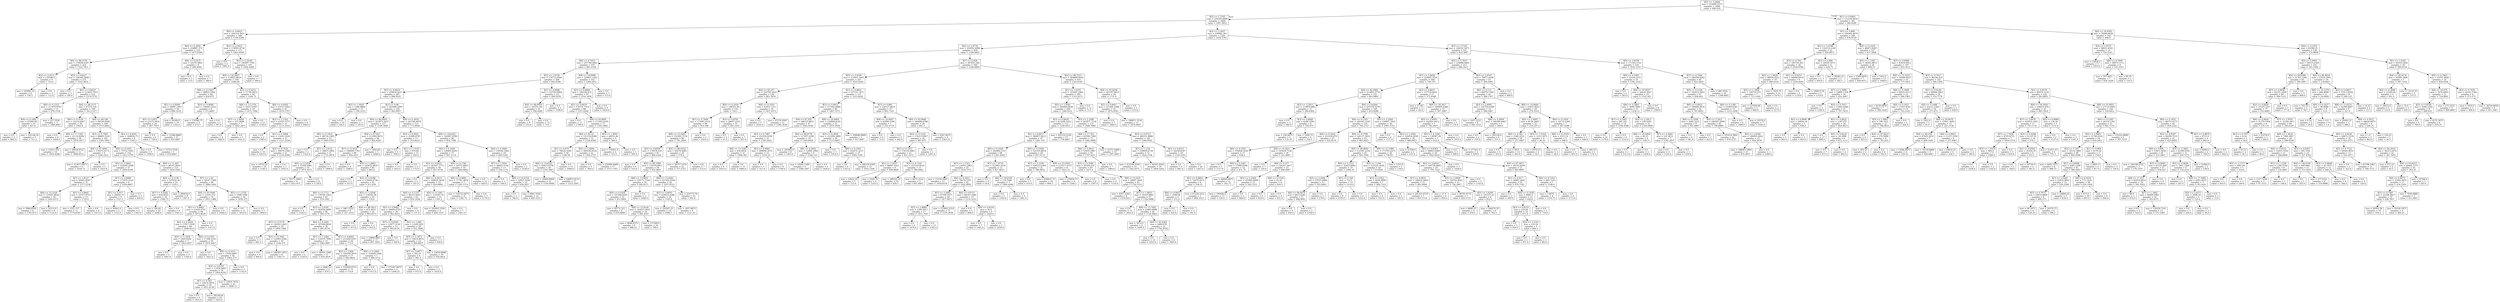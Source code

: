 digraph Tree {
node [shape=box] ;
0 [label="X[2] <= 3.4406\nmse = 332809.5573\nsamples = 2000\nvalue = 996.418"] ;
1 [label="X[5] <= 1.3705\nmse = 334265.6999\nsamples = 1609\nvalue = 1097.3853"] ;
0 -> 1 [labeldistance=2.5, labelangle=45, headlabel="True"] ;
2 [label="X[6] <= 0.8023\nmse = 244214.3921\nsamples = 348\nvalue = 1339.4598"] ;
1 -> 2 ;
3 [label="X[0] <= 0.1695\nmse = 220887.372\nsamples = 233\nvalue = 1475.4506"] ;
2 -> 3 ;
4 [label="X[4] <= 80.5579\nmse = 170929.4597\nsamples = 224\nvalue = 1522.7411"] ;
3 -> 4 ;
5 [label="X[2] <= 2.0511\nmse = 129188.0\nsamples = 9\nvalue = 743.0"] ;
4 -> 5 ;
6 [label="mse = 193061.25\nsamples = 6\nvalue = 758.5"] ;
5 -> 6 ;
7 [label="mse = 0.0\nsamples = 3\nvalue = 712.0"] ;
5 -> 7 ;
8 [label="X[3] <= 0.6227\nmse = 146160.3848\nsamples = 215\nvalue = 1555.3814"] ;
4 -> 8 ;
9 [label="mse = 0.0\nsamples = 3\nvalue = 199.0"] ;
8 -> 9 ;
10 [label="X[1] <= 0.8419\nmse = 121825.7915\nsamples = 212\nvalue = 1574.5755"] ;
8 -> 10 ;
11 [label="X[0] <= 0.1223\nmse = 117479.9763\nsamples = 13\nvalue = 978.1538"] ;
10 -> 11 ;
12 [label="X[0] <= 0.1002\nmse = 67049.04\nsamples = 10\nvalue = 837.6"] ;
11 -> 12 ;
13 [label="mse = 0.0\nsamples = 5\nvalue = 964.0"] ;
12 -> 13 ;
14 [label="mse = 102144.16\nsamples = 5\nvalue = 711.2"] ;
12 -> 14 ;
15 [label="mse = 227.5556\nsamples = 3\nvalue = 1446.6667"] ;
11 -> 15 ;
16 [label="X[4] <= 84.2175\nmse = 97353.726\nsamples = 199\nvalue = 1613.5377"] ;
10 -> 16 ;
17 [label="X[6] <= 0.3136\nmse = 23219.6267\nsamples = 30\nvalue = 1842.8"] ;
16 -> 17 ;
18 [label="mse = 0.0\nsamples = 4\nvalue = 1664.0"] ;
17 -> 18 ;
19 [label="X[8] <= 17.1185\nmse = 21116.8284\nsamples = 26\nvalue = 1870.3077"] ;
17 -> 19 ;
20 [label="mse = 13012.102\nsamples = 14\nvalue = 1854.4286"] ;
19 -> 20 ;
21 [label="mse = 29934.9722\nsamples = 12\nvalue = 1888.8333"] ;
19 -> 21 ;
22 [label="X[4] <= 99.106\nmse = 99526.9508\nsamples = 169\nvalue = 1572.8402"] ;
16 -> 22 ;
23 [label="X[3] <= 0.7847\nmse = 88665.3102\nsamples = 161\nvalue = 1591.5901"] ;
22 -> 23 ;
24 [label="X[4] <= 87.4945\nmse = 179272.6173\nsamples = 9\nvalue = 1244.2222"] ;
23 -> 24 ;
25 [label="mse = 313471.6875\nsamples = 4\nvalue = 1020.75"] ;
24 -> 25 ;
26 [label="mse = 0.0\nsamples = 5\nvalue = 1423.0"] ;
24 -> 26 ;
27 [label="X[0] <= 0.1025\nmse = 75732.7645\nsamples = 152\nvalue = 1612.1579"] ;
23 -> 27 ;
28 [label="X[2] <= 2.0641\nmse = 142645.5588\nsamples = 37\nvalue = 1492.8108"] ;
27 -> 28 ;
29 [label="X[7] <= 1.8127\nmse = 93091.6587\nsamples = 31\nvalue = 1577.2258"] ;
28 -> 29 ;
30 [label="X[8] <= 15.2229\nmse = 133591.6836\nsamples = 16\nvalue = 1443.9375"] ;
29 -> 30 ;
31 [label="mse = 7680.8594\nsamples = 8\nvalue = 1765.875"] ;
30 -> 31 ;
32 [label="mse = 52215.0\nsamples = 8\nvalue = 1122.0"] ;
30 -> 32 ;
33 [label="X[1] <= 0.8641\nmse = 10727.9733\nsamples = 15\nvalue = 1719.4"] ;
29 -> 33 ;
34 [label="mse = 1551.157\nsamples = 11\nvalue = 1778.4545"] ;
33 -> 34 ;
35 [label="mse = 0.0\nsamples = 4\nvalue = 1557.0"] ;
33 -> 35 ;
36 [label="X[7] <= 2.9989\nmse = 171635.2222\nsamples = 6\nvalue = 1056.6667"] ;
28 -> 36 ;
37 [label="X[1] <= 0.917\nmse = 20850.75\nsamples = 4\nvalue = 1337.5"] ;
36 -> 37 ;
38 [label="mse = 40401.0\nsamples = 2\nvalue = 1312.0"] ;
37 -> 38 ;
39 [label="mse = 0.0\nsamples = 2\nvalue = 1363.0"] ;
37 -> 39 ;
40 [label="mse = 0.0\nsamples = 2\nvalue = 495.0"] ;
36 -> 40 ;
41 [label="X[8] <= 11.447\nmse = 48147.0816\nsamples = 115\nvalue = 1650.5565"] ;
27 -> 41 ;
42 [label="X[0] <= 0.1136\nmse = 107932.56\nsamples = 25\nvalue = 1510.2"] ;
41 -> 42 ;
43 [label="X[7] <= 0.9342\nmse = 650.0625\nsamples = 16\nvalue = 1590.75"] ;
42 -> 43 ;
44 [label="mse = 190.44\nsamples = 10\nvalue = 1608.6"] ;
43 -> 44 ;
45 [label="mse = 0.0\nsamples = 6\nvalue = 1561.0"] ;
43 -> 45 ;
46 [label="mse = 266616.0\nsamples = 9\nvalue = 1367.0"] ;
42 -> 46 ;
47 [label="X[7] <= 1.45\nmse = 24547.7369\nsamples = 90\nvalue = 1689.5444"] ;
41 -> 47 ;
48 [label="X[4] <= 93.5048\nmse = 23541.532\nsamples = 74\nvalue = 1657.1486"] ;
47 -> 48 ;
49 [label="X[1] <= 0.9062\nmse = 21418.4747\nsamples = 68\nvalue = 1675.6029"] ;
48 -> 49 ;
50 [label="X[2] <= 2.0424\nmse = 17917.1058\nsamples = 66\nvalue = 1686.6515"] ;
49 -> 50 ;
51 [label="X[5] <= 1.1424\nmse = 1405.9184\nsamples = 7\nvalue = 1823.2857"] ;
50 -> 51 ;
52 [label="mse = 0.0\nsamples = 5\nvalue = 1847.0"] ;
51 -> 52 ;
53 [label="mse = 0.0\nsamples = 2\nvalue = 1764.0"] ;
51 -> 53 ;
54 [label="X[6] <= 0.2365\nmse = 17398.3143\nsamples = 59\nvalue = 1670.4407"] ;
50 -> 54 ;
55 [label="mse = 0.0\nsamples = 3\nvalue = 1821.0"] ;
54 -> 55 ;
56 [label="X[6] <= 0.5231\nmse = 17050.9487\nsamples = 56\nvalue = 1662.375"] ;
54 -> 56 ;
57 [label="X[3] <= 0.8791\nmse = 17438.9482\nsamples = 54\nvalue = 1659.4259"] ;
56 -> 57 ;
58 [label="X[7] <= 0.503\nmse = 19474.5874\nsamples = 29\nvalue = 1651.4138"] ;
57 -> 58 ;
59 [label="mse = 0.0\nsamples = 9\nvalue = 1651.0"] ;
58 -> 59 ;
60 [label="mse = 28238.04\nsamples = 20\nvalue = 1651.6"] ;
58 -> 60 ;
61 [label="mse = 14916.7616\nsamples = 25\nvalue = 1668.72"] ;
57 -> 61 ;
62 [label="mse = 0.0\nsamples = 2\nvalue = 1742.0"] ;
56 -> 62 ;
63 [label="mse = 0.0\nsamples = 2\nvalue = 1311.0"] ;
49 -> 63 ;
64 [label="mse = 0.0\nsamples = 6\nvalue = 1448.0"] ;
48 -> 64 ;
65 [label="X[5] <= 1.2736\nmse = 1898.3594\nsamples = 16\nvalue = 1839.375"] ;
47 -> 65 ;
66 [label="mse = 0.0\nsamples = 11\nvalue = 1810.0"] ;
65 -> 66 ;
67 [label="mse = 0.0\nsamples = 5\nvalue = 1904.0"] ;
65 -> 67 ;
68 [label="X[3] <= 0.8181\nmse = 168656.75\nsamples = 8\nvalue = 1195.5"] ;
22 -> 68 ;
69 [label="mse = 0.0\nsamples = 5\nvalue = 1508.0"] ;
68 -> 69 ;
70 [label="mse = 15723.5556\nsamples = 3\nvalue = 674.6667"] ;
68 -> 70 ;
71 [label="X[6] <= 0.2572\nmse = 23279.5802\nsamples = 9\nvalue = 298.4444"] ;
3 -> 71 ;
72 [label="mse = 0.0\nsamples = 2\nvalue = 13.0"] ;
71 -> 72 ;
73 [label="mse = 0.0\nsamples = 7\nvalue = 380.0"] ;
71 -> 73 ;
74 [label="X[2] <= 2.0433\nmse = 178091.0734\nsamples = 115\nvalue = 1063.9304"] ;
2 -> 74 ;
75 [label="mse = 0.0\nsamples = 8\nvalue = 1863.0"] ;
74 -> 75 ;
76 [label="X[3] <= 0.8192\nmse = 140097.7781\nsamples = 107\nvalue = 1004.1869"] ;
74 -> 76 ;
77 [label="X[4] <= 82.8627\nmse = 118822.8616\nsamples = 100\nvalue = 1049.28"] ;
76 -> 77 ;
78 [label="X[8] <= 13.5857\nmse = 98805.1694\nsamples = 40\nvalue = 816.075"] ;
77 -> 78 ;
79 [label="X[1] <= 0.9269\nmse = 50991.3365\nsamples = 34\nvalue = 894.3235"] ;
78 -> 79 ;
80 [label="X[1] <= 0.851\nmse = 23375.5816\nsamples = 24\nvalue = 807.7917"] ;
79 -> 80 ;
81 [label="mse = 0.0\nsamples = 9\nvalue = 728.0"] ;
80 -> 81 ;
82 [label="mse = 31288.8889\nsamples = 15\nvalue = 855.6667"] ;
80 -> 82 ;
83 [label="mse = 56169.0\nsamples = 10\nvalue = 1102.0"] ;
79 -> 83 ;
84 [label="X[3] <= 0.8096\nmse = 138443.2222\nsamples = 6\nvalue = 372.6667"] ;
78 -> 84 ;
85 [label="mse = 179340.75\nsamples = 4\nvalue = 275.5"] ;
84 -> 85 ;
86 [label="mse = 0.0\nsamples = 2\nvalue = 567.0"] ;
84 -> 86 ;
87 [label="X[1] <= 0.9233\nmse = 71740.6875\nsamples = 60\nvalue = 1204.75"] ;
77 -> 87 ;
88 [label="X[8] <= 13.2776\nmse = 16512.9307\nsamples = 19\nvalue = 1475.7368"] ;
87 -> 88 ;
89 [label="X[7] <= 2.0059\nmse = 372.4898\nsamples = 7\nvalue = 1643.2857"] ;
88 -> 89 ;
90 [label="mse = 0.0\nsamples = 4\nvalue = 1660.0"] ;
89 -> 90 ;
91 [label="mse = 0.0\nsamples = 3\nvalue = 1621.0"] ;
89 -> 91 ;
92 [label="mse = 0.0\nsamples = 12\nvalue = 1378.0"] ;
88 -> 92 ;
93 [label="X[6] <= 0.9302\nmse = 47533.5562\nsamples = 41\nvalue = 1079.1707"] ;
87 -> 93 ;
94 [label="X[2] <= 2.1342\nmse = 15525.3737\nsamples = 33\nvalue = 1171.3333"] ;
93 -> 94 ;
95 [label="mse = 0.0\nsamples = 2\nvalue = 1390.0"] ;
94 -> 95 ;
96 [label="X[1] <= 1.0484\nmse = 13243.1426\nsamples = 31\nvalue = 1157.2258"] ;
94 -> 96 ;
97 [label="mse = 0.0\nsamples = 10\nvalue = 1203.0"] ;
96 -> 97 ;
98 [label="X[3] <= 0.7616\nmse = 18076.5306\nsamples = 21\nvalue = 1135.4286"] ;
96 -> 98 ;
99 [label="mse = 19703.25\nsamples = 18\nvalue = 1149.5"] ;
98 -> 99 ;
100 [label="mse = 0.0\nsamples = 3\nvalue = 1051.0"] ;
98 -> 100 ;
101 [label="mse = 0.0\nsamples = 8\nvalue = 699.0"] ;
93 -> 101 ;
102 [label="mse = 0.0\nsamples = 7\nvalue = 360.0"] ;
76 -> 102 ;
103 [label="X[2] <= 2.2057\nmse = 338482.361\nsamples = 1261\nvalue = 1030.5797"] ;
1 -> 103 ;
104 [label="X[2] <= 2.0778\nmse = 354291.6996\nsamples = 930\nvalue = 1108.9495"] ;
103 -> 104 ;
105 [label="X[6] <= 0.7015\nmse = 297760.0962\nsamples = 370\nvalue = 961.0324"] ;
104 -> 105 ;
106 [label="X[2] <= 2.0726\nmse = 278733.9568\nsamples = 268\nvalue = 845.6306"] ;
105 -> 106 ;
107 [label="X[1] <= 0.8419\nmse = 259818.6253\nsamples = 245\nvalue = 896.9143"] ;
106 -> 107 ;
108 [label="X[5] <= 1.9581\nmse = 1386.8889\nsamples = 15\nvalue = 190.3333"] ;
107 -> 108 ;
109 [label="mse = 0.0\nsamples = 10\nvalue = 164.0"] ;
108 -> 109 ;
110 [label="mse = 0.0\nsamples = 5\nvalue = 243.0"] ;
108 -> 110 ;
111 [label="X[1] <= 0.86\nmse = 241989.1609\nsamples = 230\nvalue = 942.9957"] ;
107 -> 111 ;
112 [label="X[4] <= 84.0449\nmse = 263973.3037\nsamples = 117\nvalue = 1106.7009"] ;
111 -> 112 ;
113 [label="X[0] <= 0.1016\nmse = 48724.3365\nsamples = 23\nvalue = 1695.4783"] ;
112 -> 113 ;
114 [label="mse = 0.0\nsamples = 2\nvalue = 1322.0"] ;
113 -> 114 ;
115 [label="X[7] <= 2.9121\nmse = 38815.1882\nsamples = 21\nvalue = 1731.0476"] ;
113 -> 115 ;
116 [label="X[0] <= 0.1838\nmse = 37956.4961\nsamples = 16\nvalue = 1675.4375"] ;
115 -> 116 ;
117 [label="mse = 70175.1094\nsamples = 8\nvalue = 1621.875"] ;
116 -> 117 ;
118 [label="mse = 0.0\nsamples = 8\nvalue = 1729.0"] ;
116 -> 118 ;
119 [label="mse = 0.0\nsamples = 5\nvalue = 1909.0"] ;
115 -> 119 ;
120 [label="X[4] <= 87.857\nmse = 211065.8053\nsamples = 94\nvalue = 962.6383"] ;
112 -> 120 ;
121 [label="X[7] <= 0.3031\nmse = 194909.7763\nsamples = 89\nvalue = 924.1011"] ;
120 -> 121 ;
122 [label="mse = 0.0\nsamples = 4\nvalue = 1568.0"] ;
121 -> 122 ;
123 [label="X[5] <= 1.4883\nmse = 183652.9835\nsamples = 85\nvalue = 893.8"] ;
121 -> 123 ;
124 [label="mse = 0.0\nsamples = 3\nvalue = 357.0"] ;
123 -> 124 ;
125 [label="X[3] <= 0.9398\nmse = 179444.0756\nsamples = 82\nvalue = 913.439"] ;
123 -> 125 ;
126 [label="X[6] <= 0.1713\nmse = 178746.3205\nsamples = 62\nvalue = 974.2581"] ;
125 -> 126 ;
127 [label="mse = 0.0\nsamples = 4\nvalue = 1324.0"] ;
126 -> 127 ;
128 [label="X[2] <= 2.0195\nmse = 182056.0499\nsamples = 58\nvalue = 950.1379"] ;
126 -> 128 ;
129 [label="X[7] <= 0.5179\nmse = 128161.2465\nsamples = 19\nvalue = 1069.7368"] ;
128 -> 129 ;
130 [label="mse = 0.0\nsamples = 3\nvalue = 661.0"] ;
129 -> 130 ;
131 [label="X[3] <= 0.7483\nmse = 114993.2344\nsamples = 16\nvalue = 1146.375"] ;
129 -> 131 ;
132 [label="mse = 0.0\nsamples = 8\nvalue = 900.0"] ;
131 -> 132 ;
133 [label="mse = 108585.1875\nsamples = 8\nvalue = 1392.75"] ;
131 -> 133 ;
134 [label="X[0] <= 0.1005\nmse = 197948.9836\nsamples = 39\nvalue = 891.8718"] ;
128 -> 134 ;
135 [label="X[7] <= 1.1264\nmse = 116235.7956\nsamples = 15\nvalue = 1082.0667"] ;
134 -> 135 ;
136 [label="mse = 0.0\nsamples = 4\nvalue = 1530.0"] ;
135 -> 136 ;
137 [label="mse = 59010.3306\nsamples = 11\nvalue = 919.1818"] ;
135 -> 137 ;
138 [label="X[1] <= 0.8482\nmse = 212280.4167\nsamples = 24\nvalue = 773.0"] ;
134 -> 138 ;
139 [label="X[2] <= 2.069\nmse = 144109.3979\nsamples = 17\nvalue = 685.8824"] ;
138 -> 139 ;
140 [label="mse = 6480.25\nsamples = 2\nvalue = 470.5"] ;
139 -> 140 ;
141 [label="mse = 155449.9733\nsamples = 15\nvalue = 714.6"] ;
139 -> 141 ;
142 [label="X[6] <= 0.2683\nmse = 314644.5306\nsamples = 7\nvalue = 984.5714"] ;
138 -> 142 ;
143 [label="mse = 0.0\nsamples = 3\nvalue = 617.0"] ;
142 -> 143 ;
144 [label="mse = 373297.6875\nsamples = 4\nvalue = 1260.25"] ;
142 -> 144 ;
145 [label="X[5] <= 3.5298\nmse = 134593.39\nsamples = 20\nvalue = 724.9"] ;
125 -> 145 ;
146 [label="mse = 3467.2222\nsamples = 6\nvalue = 167.3333"] ;
145 -> 146 ;
147 [label="X[4] <= 86.5613\nmse = 455.2653\nsamples = 14\nvalue = 963.8571"] ;
145 -> 147 ;
148 [label="mse = 0.0\nsamples = 11\nvalue = 975.0"] ;
147 -> 148 ;
149 [label="mse = 0.0\nsamples = 3\nvalue = 923.0"] ;
147 -> 149 ;
150 [label="mse = 1664.64\nsamples = 5\nvalue = 1648.6"] ;
120 -> 150 ;
151 [label="X[6] <= 0.3019\nmse = 162748.4978\nsamples = 113\nvalue = 773.4956"] ;
111 -> 151 ;
152 [label="X[3] <= 0.6425\nmse = 31899.6747\nsamples = 17\nvalue = 314.8235"] ;
151 -> 152 ;
153 [label="mse = 0.0\nsamples = 2\nvalue = 798.0"] ;
152 -> 153 ;
154 [label="X[1] <= 1.0141\nmse = 874.64\nsamples = 15\nvalue = 250.4"] ;
152 -> 154 ;
155 [label="mse = 0.0\nsamples = 13\nvalue = 262.0"] ;
154 -> 155 ;
156 [label="mse = 0.0\nsamples = 2\nvalue = 175.0"] ;
154 -> 156 ;
157 [label="X[8] <= 14.8322\nmse = 142067.6396\nsamples = 96\nvalue = 854.7188"] ;
151 -> 157 ;
158 [label="X[0] <= 0.1628\nmse = 129405.8293\nsamples = 77\nvalue = 907.5714"] ;
157 -> 158 ;
159 [label="X[3] <= 0.6425\nmse = 142027.2771\nsamples = 58\nvalue = 857.4138"] ;
158 -> 159 ;
160 [label="mse = 0.0\nsamples = 5\nvalue = 187.0"] ;
159 -> 160 ;
161 [label="X[6] <= 0.4415\nmse = 109024.5639\nsamples = 53\nvalue = 920.6604"] ;
159 -> 161 ;
162 [label="X[0] <= 0.1332\nmse = 66315.6247\nsamples = 43\nvalue = 832.1628"] ;
161 -> 162 ;
163 [label="X[1] <= 0.9902\nmse = 18469.4793\nsamples = 39\nvalue = 903.4615"] ;
162 -> 163 ;
164 [label="X[7] <= 0.8365\nmse = 23977.3136\nsamples = 13\nvalue = 845.6154"] ;
163 -> 164 ;
165 [label="mse = 10808.0661\nsamples = 11\nvalue = 897.5455"] ;
164 -> 165 ;
166 [label="mse = 0.0\nsamples = 2\nvalue = 560.0"] ;
164 -> 166 ;
167 [label="X[1] <= 1.089\nmse = 13205.929\nsamples = 26\nvalue = 932.3846"] ;
163 -> 167 ;
168 [label="X[5] <= 2.1673\nmse = 13614.9074\nsamples = 23\nvalue = 944.6957"] ;
167 -> 168 ;
169 [label="X[7] <= 2.6977\nmse = 342.25\nsamples = 4\nvalue = 991.5"] ;
168 -> 169 ;
170 [label="mse = 0.0\nsamples = 2\nvalue = 973.0"] ;
169 -> 170 ;
171 [label="mse = 0.0\nsamples = 2\nvalue = 1010.0"] ;
169 -> 171 ;
172 [label="mse = 15850.8698\nsamples = 19\nvalue = 934.8421"] ;
168 -> 172 ;
173 [label="mse = 0.0\nsamples = 3\nvalue = 838.0"] ;
167 -> 173 ;
174 [label="mse = 0.0\nsamples = 4\nvalue = 137.0"] ;
162 -> 174 ;
175 [label="X[0] <= 0.1383\nmse = 114185.76\nsamples = 10\nvalue = 1301.2"] ;
161 -> 175 ;
176 [label="mse = 182005.5556\nsamples = 3\nvalue = 928.3333"] ;
175 -> 176 ;
177 [label="mse = 0.0\nsamples = 7\nvalue = 1461.0"] ;
175 -> 177 ;
178 [label="X[0] <= 0.1782\nmse = 59753.9003\nsamples = 19\nvalue = 1060.6842"] ;
158 -> 178 ;
179 [label="X[6] <= 0.4881\nmse = 77783.3878\nsamples = 7\nvalue = 1291.5714"] ;
178 -> 179 ;
180 [label="mse = 116722.6875\nsamples = 4\nvalue = 1382.75"] ;
179 -> 180 ;
181 [label="mse = 0.0\nsamples = 3\nvalue = 1170.0"] ;
179 -> 181 ;
182 [label="mse = 0.0\nsamples = 12\nvalue = 926.0"] ;
178 -> 182 ;
183 [label="X[0] <= 0.1849\nmse = 136182.2493\nsamples = 19\nvalue = 640.5263"] ;
157 -> 183 ;
184 [label="X[7] <= 1.5916\nmse = 48642.5744\nsamples = 17\nvalue = 536.1176"] ;
183 -> 184 ;
185 [label="mse = 0.0\nsamples = 3\nvalue = 106.0"] ;
184 -> 185 ;
186 [label="X[8] <= 16.4154\nmse = 10927.9184\nsamples = 14\nvalue = 628.2857"] ;
184 -> 186 ;
187 [label="mse = 0.0\nsamples = 2\nvalue = 766.0"] ;
186 -> 187 ;
188 [label="mse = 9061.5556\nsamples = 12\nvalue = 605.3333"] ;
186 -> 188 ;
189 [label="mse = 0.0\nsamples = 2\nvalue = 1528.0"] ;
183 -> 189 ;
190 [label="X[1] <= 0.9486\nmse = 153783.0964\nsamples = 23\nvalue = 299.3478"] ;
106 -> 190 ;
191 [label="X[4] <= 86.6954\nmse = 16555.102\nsamples = 21\nvalue = 184.4286"] ;
190 -> 191 ;
192 [label="mse = 0.0\nsamples = 9\nvalue = 333.0"] ;
191 -> 192 ;
193 [label="mse = 0.0\nsamples = 12\nvalue = 73.0"] ;
191 -> 193 ;
194 [label="mse = 0.0\nsamples = 2\nvalue = 1506.0"] ;
190 -> 194 ;
195 [label="X[8] <= 16.8984\nmse = 220821.1262\nsamples = 102\nvalue = 1264.2451"] ;
105 -> 195 ;
196 [label="X[3] <= 0.6984\nmse = 189148.914\nsamples = 97\nvalue = 1310.1856"] ;
195 -> 196 ;
197 [label="X[1] <= 0.8419\nmse = 178731.7314\nsamples = 88\nvalue = 1257.6364"] ;
196 -> 197 ;
198 [label="mse = 0.0\nsamples = 11\nvalue = 1706.0"] ;
197 -> 198 ;
199 [label="X[4] <= 83.8891\nmse = 171443.6195\nsamples = 77\nvalue = 1193.5844"] ;
197 -> 199 ;
200 [label="X[4] <= 82.22\nmse = 151154.0368\nsamples = 72\nvalue = 1236.9306"] ;
199 -> 200 ;
201 [label="X[1] <= 0.875\nmse = 74624.1636\nsamples = 50\nvalue = 1168.58"] ;
200 -> 201 ;
202 [label="X[8] <= 14.8322\nmse = 95623.9758\nsamples = 38\nvalue = 1193.3947"] ;
201 -> 202 ;
203 [label="mse = 16499.9909\nsamples = 21\nvalue = 1144.9048"] ;
202 -> 203 ;
204 [label="mse = 186872.9135\nsamples = 17\nvalue = 1253.2941"] ;
202 -> 204 ;
205 [label="mse = 0.0\nsamples = 12\nvalue = 1090.0"] ;
201 -> 205 ;
206 [label="X[5] <= 2.4094\nmse = 290336.6529\nsamples = 22\nvalue = 1392.2727"] ;
200 -> 206 ;
207 [label="mse = 0.0\nsamples = 5\nvalue = 784.0"] ;
206 -> 207 ;
208 [label="mse = 234900.9689\nsamples = 17\nvalue = 1571.1765"] ;
206 -> 208 ;
209 [label="X[5] <= 1.9581\nmse = 46951.44\nsamples = 5\nvalue = 569.4"] ;
199 -> 209 ;
210 [label="mse = 114921.0\nsamples = 2\nvalue = 531.0"] ;
209 -> 210 ;
211 [label="mse = 0.0\nsamples = 3\nvalue = 595.0"] ;
209 -> 211 ;
212 [label="mse = 0.0\nsamples = 9\nvalue = 1824.0"] ;
196 -> 212 ;
213 [label="mse = 0.0\nsamples = 5\nvalue = 373.0"] ;
195 -> 213 ;
214 [label="X[7] <= 0.928\nmse = 367635.546\nsamples = 560\nvalue = 1206.6804"] ;
104 -> 214 ;
215 [label="X[5] <= 4.4184\nmse = 314401.1695\nsamples = 241\nvalue = 1025.0249"] ;
214 -> 215 ;
216 [label="X[4] <= 95.257\nmse = 224790.5624\nsamples = 126\nvalue = 843.7619"] ;
215 -> 216 ;
217 [label="X[0] <= 0.1028\nmse = 188351.85\nsamples = 110\nvalue = 754.5"] ;
216 -> 217 ;
218 [label="X[7] <= 0.7649\nmse = 175087.0151\nsamples = 98\nvalue = 814.398"] ;
217 -> 218 ;
219 [label="X[8] <= 15.2461\nmse = 152502.7134\nsamples = 96\nvalue = 791.2604"] ;
218 -> 219 ;
220 [label="X[3] <= 0.6509\nmse = 170478.335\nsamples = 67\nvalue = 884.4328"] ;
219 -> 220 ;
221 [label="mse = 0.0\nsamples = 8\nvalue = 533.0"] ;
220 -> 221 ;
222 [label="X[4] <= 89.1989\nmse = 174576.8911\nsamples = 59\nvalue = 932.0847"] ;
220 -> 222 ;
223 [label="X[8] <= 13.9835\nmse = 120171.7224\nsamples = 35\nvalue = 845.8571"] ;
222 -> 223 ;
224 [label="X[0] <= 0.1024\nmse = 107286.6281\nsamples = 33\nvalue = 811.9091"] ;
223 -> 224 ;
225 [label="mse = 95772.321\nsamples = 9\nvalue = 679.8889"] ;
224 -> 225 ;
226 [label="X[8] <= 12.8144\nmse = 102617.4931\nsamples = 24\nvalue = 861.4167"] ;
224 -> 226 ;
227 [label="mse = 8946.4375\nsamples = 8\nvalue = 988.25"] ;
226 -> 227 ;
228 [label="mse = 137388.0\nsamples = 16\nvalue = 798.0"] ;
226 -> 228 ;
229 [label="mse = 0.0\nsamples = 2\nvalue = 1406.0"] ;
223 -> 229 ;
230 [label="X[8] <= 13.8361\nmse = 227262.0556\nsamples = 24\nvalue = 1057.8333"] ;
222 -> 230 ;
231 [label="X[3] <= 0.6655\nmse = 229414.4286\nsamples = 14\nvalue = 1105.0"] ;
230 -> 231 ;
232 [label="mse = 320297.25\nsamples = 10\nvalue = 1098.5"] ;
231 -> 232 ;
233 [label="mse = 1837.6875\nsamples = 4\nvalue = 1121.25"] ;
231 -> 233 ;
234 [label="mse = 216773.76\nsamples = 10\nvalue = 991.8"] ;
230 -> 234 ;
235 [label="X[4] <= 88.4532\nmse = 44579.4483\nsamples = 29\nvalue = 576.0"] ;
219 -> 235 ;
236 [label="mse = 58757.1074\nsamples = 22\nvalue = 577.2727"] ;
235 -> 236 ;
237 [label="mse = 0.0\nsamples = 7\nvalue = 572.0"] ;
235 -> 237 ;
238 [label="mse = 0.0\nsamples = 2\nvalue = 1925.0"] ;
218 -> 238 ;
239 [label="X[3] <= 0.8791\nmse = 28097.2222\nsamples = 12\nvalue = 265.3333"] ;
217 -> 239 ;
240 [label="mse = 0.0\nsamples = 5\nvalue = 67.0"] ;
239 -> 240 ;
241 [label="mse = 0.0\nsamples = 7\nvalue = 407.0"] ;
239 -> 241 ;
242 [label="X[0] <= 0.1016\nmse = 43931.1211\nsamples = 16\nvalue = 1457.4375"] ;
216 -> 242 ;
243 [label="mse = 0.0\nsamples = 5\nvalue = 1616.0"] ;
242 -> 243 ;
244 [label="mse = 47276.9587\nsamples = 11\nvalue = 1385.3636"] ;
242 -> 244 ;
245 [label="X[1] <= 0.8801\nmse = 337141.7471\nsamples = 115\nvalue = 1223.6261"] ;
215 -> 245 ;
246 [label="X[3] <= 0.9412\nmse = 277442.8486\nsamples = 80\nvalue = 1407.3375"] ;
245 -> 246 ;
247 [label="X[4] <= 87.265\nmse = 168155.8651\nsamples = 47\nvalue = 1643.9149"] ;
246 -> 247 ;
248 [label="X[3] <= 0.7967\nmse = 152250.9109\nsamples = 33\nvalue = 1749.2424"] ;
247 -> 248 ;
249 [label="X[8] <= 13.3182\nmse = 436.0454\nsamples = 21\nvalue = 1906.381"] ;
248 -> 249 ;
250 [label="mse = 0.0\nsamples = 8\nvalue = 1933.0"] ;
249 -> 250 ;
251 [label="mse = 0.0\nsamples = 13\nvalue = 1890.0"] ;
249 -> 251 ;
252 [label="X[3] <= 0.9083\nmse = 299094.1875\nsamples = 12\nvalue = 1474.25"] ;
248 -> 252 ;
253 [label="mse = 0.0\nsamples = 3\nvalue = 527.0"] ;
252 -> 253 ;
254 [label="mse = 0.0\nsamples = 9\nvalue = 1790.0"] ;
252 -> 254 ;
255 [label="X[4] <= 89.6778\nmse = 117857.2296\nsamples = 14\nvalue = 1395.6429"] ;
247 -> 255 ;
256 [label="mse = 193442.0\nsamples = 6\nvalue = 1203.0"] ;
255 -> 256 ;
257 [label="X[6] <= 0.2832\nmse = 12460.1094\nsamples = 8\nvalue = 1540.125"] ;
255 -> 257 ;
258 [label="mse = 10200.1389\nsamples = 6\nvalue = 1580.1667"] ;
257 -> 258 ;
259 [label="mse = 0.0\nsamples = 2\nvalue = 1420.0"] ;
257 -> 259 ;
260 [label="X[8] <= 16.0064\nmse = 239849.8145\nsamples = 33\nvalue = 1070.3939"] ;
246 -> 260 ;
261 [label="X[5] <= 6.2956\nmse = 210294.2889\nsamples = 30\nvalue = 1115.6667"] ;
260 -> 261 ;
262 [label="mse = 0.0\nsamples = 3\nvalue = 1414.0"] ;
261 -> 262 ;
263 [label="X[6] <= 0.1955\nmse = 222672.3237\nsamples = 27\nvalue = 1082.5185"] ;
261 -> 263 ;
264 [label="mse = 0.0\nsamples = 4\nvalue = 1355.0"] ;
263 -> 264 ;
265 [label="mse = 246239.9395\nsamples = 23\nvalue = 1035.1304"] ;
263 -> 265 ;
266 [label="mse = 309946.8889\nsamples = 3\nvalue = 617.6667"] ;
260 -> 266 ;
267 [label="X[7] <= 0.882\nmse = 220127.8612\nsamples = 35\nvalue = 803.7143"] ;
245 -> 267 ;
268 [label="X[8] <= 14.6647\nmse = 42994.5306\nsamples = 7\nvalue = 252.5714"] ;
267 -> 268 ;
269 [label="mse = 0.0\nsamples = 4\nvalue = 73.0"] ;
268 -> 269 ;
270 [label="mse = 0.0\nsamples = 3\nvalue = 492.0"] ;
268 -> 270 ;
271 [label="X[4] <= 93.9466\nmse = 169486.6786\nsamples = 28\nvalue = 941.5"] ;
267 -> 271 ;
272 [label="X[0] <= 0.1223\nmse = 176213.6927\nsamples = 24\nvalue = 887.875"] ;
271 -> 272 ;
273 [label="X[0] <= 0.1012\nmse = 176116.4483\nsamples = 22\nvalue = 851.2273"] ;
272 -> 273 ;
274 [label="X[1] <= 1.0107\nmse = 88997.4321\nsamples = 9\nvalue = 939.8889"] ;
273 -> 274 ;
275 [label="mse = 53922.24\nsamples = 5\nvalue = 723.4"] ;
274 -> 275 ;
276 [label="mse = 1026.75\nsamples = 4\nvalue = 1210.5"] ;
274 -> 276 ;
277 [label="X[3] <= 0.7247\nmse = 227219.8225\nsamples = 13\nvalue = 789.8462"] ;
273 -> 277 ;
278 [label="mse = 288162.25\nsamples = 10\nvalue = 826.5"] ;
277 -> 278 ;
279 [label="mse = 4672.2222\nsamples = 3\nvalue = 667.6667"] ;
277 -> 279 ;
280 [label="mse = 0.0\nsamples = 2\nvalue = 1291.0"] ;
272 -> 280 ;
281 [label="mse = 8347.6875\nsamples = 4\nvalue = 1263.25"] ;
271 -> 281 ;
282 [label="X[4] <= 88.3313\nmse = 364089.0028\nsamples = 319\nvalue = 1343.9185"] ;
214 -> 282 ;
283 [label="X[1] <= 1.0355\nmse = 352607.2481\nsamples = 295\nvalue = 1312.4271"] ;
282 -> 283 ;
284 [label="X[5] <= 1.9581\nmse = 304460.0836\nsamples = 284\nvalue = 1360.4331"] ;
283 -> 284 ;
285 [label="X[3] <= 0.8429\nmse = 413208.3202\nsamples = 112\nvalue = 1194.0357"] ;
284 -> 285 ;
286 [label="X[1] <= 0.8457\nmse = 380857.9415\nsamples = 97\nvalue = 1261.701"] ;
285 -> 286 ;
287 [label="X[0] <= 0.1026\nmse = 262962.274\nsamples = 68\nvalue = 1391.4265"] ;
286 -> 287 ;
288 [label="X[7] <= 1.1743\nmse = 110953.3983\nsamples = 55\nvalue = 1524.7273"] ;
287 -> 288 ;
289 [label="mse = 13374.3905\nsamples = 13\nvalue = 1918.6154"] ;
288 -> 289 ;
290 [label="X[6] <= 0.3912\nmse = 78270.5351\nsamples = 42\nvalue = 1402.8095"] ;
288 -> 290 ;
291 [label="X[7] <= 3.2892\nmse = 67500.1671\nsamples = 28\nvalue = 1477.6071"] ;
290 -> 291 ;
292 [label="X[7] <= 2.9989\nmse = 1269.5917\nsamples = 17\nvalue = 1411.7647"] ;
291 -> 292 ;
293 [label="mse = 0.0\nsamples = 4\nvalue = 1476.0"] ;
292 -> 293 ;
294 [label="mse = 0.0\nsamples = 13\nvalue = 1392.0"] ;
292 -> 294 ;
295 [label="mse = 152802.2314\nsamples = 11\nvalue = 1579.3636"] ;
291 -> 295 ;
296 [label="X[6] <= 0.6715\nmse = 66243.1684\nsamples = 14\nvalue = 1253.2143"] ;
290 -> 296 ;
297 [label="mse = 0.0\nsamples = 5\nvalue = 908.0"] ;
296 -> 297 ;
298 [label="X[6] <= 0.9318\nmse = 56.0\nsamples = 9\nvalue = 1445.0"] ;
296 -> 298 ;
299 [label="mse = 0.0\nsamples = 7\nvalue = 1441.0"] ;
298 -> 299 ;
300 [label="mse = 0.0\nsamples = 2\nvalue = 1459.0"] ;
298 -> 300 ;
301 [label="X[7] <= 1.9733\nmse = 512843.3254\nsamples = 13\nvalue = 827.4615"] ;
287 -> 301 ;
302 [label="mse = 0.0\nsamples = 6\nvalue = 54.0"] ;
301 -> 302 ;
303 [label="X[8] <= 18.6356\nmse = 118.5306\nsamples = 7\nvalue = 1490.4286"] ;
301 -> 303 ;
304 [label="mse = 0.0\nsamples = 3\nvalue = 1503.0"] ;
303 -> 304 ;
305 [label="mse = 0.0\nsamples = 4\nvalue = 1481.0"] ;
303 -> 305 ;
306 [label="X[8] <= 13.8361\nmse = 525314.8014\nsamples = 29\nvalue = 957.5172"] ;
286 -> 306 ;
307 [label="X[7] <= 1.3336\nmse = 529223.0385\nsamples = 21\nvalue = 780.0952"] ;
306 -> 307 ;
308 [label="mse = 0.0\nsamples = 5\nvalue = 414.0"] ;
307 -> 308 ;
309 [label="mse = 639633.75\nsamples = 16\nvalue = 894.5"] ;
307 -> 309 ;
310 [label="X[8] <= 15.0593\nmse = 215517.4375\nsamples = 8\nvalue = 1423.25"] ;
306 -> 310 ;
311 [label="mse = 370656.75\nsamples = 4\nvalue = 1249.5"] ;
310 -> 311 ;
312 [label="mse = 0.0\nsamples = 4\nvalue = 1597.0"] ;
310 -> 312 ;
313 [label="mse = 401332.5156\nsamples = 15\nvalue = 756.4667"] ;
285 -> 313 ;
314 [label="X[2] <= 2.1499\nmse = 203877.7154\nsamples = 172\nvalue = 1468.7849"] ;
284 -> 314 ;
315 [label="X[8] <= 17.763\nmse = 63596.7368\nsamples = 71\nvalue = 1642.0986"] ;
314 -> 315 ;
316 [label="X[6] <= 0.4914\nmse = 53410.1987\nsamples = 56\nvalue = 1707.625"] ;
315 -> 316 ;
317 [label="X[3] <= 0.7649\nmse = 50309.102\nsamples = 49\nvalue = 1671.0"] ;
316 -> 317 ;
318 [label="mse = 0.0\nsamples = 4\nvalue = 1116.0"] ;
317 -> 318 ;
319 [label="X[0] <= 0.1025\nmse = 24967.2444\nsamples = 45\nvalue = 1720.3333"] ;
317 -> 319 ;
320 [label="mse = 4507.2344\nsamples = 8\nvalue = 1524.625"] ;
319 -> 320 ;
321 [label="X[7] <= 1.8853\nmse = 19318.9847\nsamples = 37\nvalue = 1762.6486"] ;
319 -> 321 ;
322 [label="mse = 0.0\nsamples = 11\nvalue = 1852.0"] ;
321 -> 322 ;
323 [label="X[8] <= 15.7442\nmse = 22685.6686\nsamples = 26\nvalue = 1724.8462"] ;
321 -> 323 ;
324 [label="mse = 3072.0\nsamples = 4\nvalue = 1406.0"] ;
323 -> 324 ;
325 [label="X[4] <= 83.4362\nmse = 4406.876\nsamples = 22\nvalue = 1782.8182"] ;
323 -> 325 ;
326 [label="mse = 0.0\nsamples = 14\nvalue = 1833.0"] ;
325 -> 326 ;
327 [label="mse = 0.0\nsamples = 8\nvalue = 1695.0"] ;
325 -> 327 ;
328 [label="mse = 0.0\nsamples = 7\nvalue = 1964.0"] ;
316 -> 328 ;
329 [label="mse = 25751.8489\nsamples = 15\nvalue = 1397.4667"] ;
315 -> 329 ;
330 [label="X[3] <= 0.6715\nmse = 266531.8886\nsamples = 101\nvalue = 1346.9505"] ;
314 -> 330 ;
331 [label="X[7] <= 1.234\nmse = 339850.0739\nsamples = 72\nvalue = 1426.1528"] ;
330 -> 331 ;
332 [label="mse = 412294.9192\nsamples = 53\nvalue = 1362.2075"] ;
331 -> 332 ;
333 [label="mse = 94543.8283\nsamples = 19\nvalue = 1604.5263"] ;
331 -> 333 ;
334 [label="X[3] <= 0.8215\nmse = 30258.8347\nsamples = 29\nvalue = 1150.3103"] ;
330 -> 334 ;
335 [label="mse = 0.0\nsamples = 9\nvalue = 891.0"] ;
334 -> 335 ;
336 [label="mse = 0.0\nsamples = 20\nvalue = 1267.0"] ;
334 -> 336 ;
337 [label="mse = 0.0\nsamples = 11\nvalue = 73.0"] ;
283 -> 337 ;
338 [label="X[4] <= 93.8258\nmse = 343197.0833\nsamples = 24\nvalue = 1731.0"] ;
282 -> 338 ;
339 [label="X[1] <= 0.9447\nmse = 127446.3388\nsamples = 22\nvalue = 1874.4545"] ;
338 -> 339 ;
340 [label="mse = 0.0\nsamples = 7\nvalue = 1883.0"] ;
339 -> 340 ;
341 [label="mse = 186871.3156\nsamples = 15\nvalue = 1870.4667"] ;
339 -> 341 ;
342 [label="mse = 0.0\nsamples = 2\nvalue = 153.0"] ;
338 -> 342 ;
343 [label="X[7] <= 3.7183\nmse = 228321.9471\nsamples = 331\nvalue = 810.3867"] ;
103 -> 343 ;
344 [label="X[5] <= 5.7615\nmse = 216880.8461\nsamples = 211\nvalue = 684.1611"] ;
343 -> 344 ;
345 [label="X[7] <= 3.4656\nmse = 224895.3534\nsamples = 168\nvalue = 758.375"] ;
344 -> 345 ;
346 [label="X[4] <= 82.2982\nmse = 213663.2778\nsamples = 151\nvalue = 801.9801"] ;
345 -> 346 ;
347 [label="X[2] <= 2.2913\nmse = 113879.686\nsamples = 11\nvalue = 396.6364"] ;
346 -> 347 ;
348 [label="mse = 0.0\nsamples = 3\nvalue = 940.0"] ;
347 -> 348 ;
349 [label="X[3] <= 0.8048\nmse = 4349.3594\nsamples = 8\nvalue = 192.875"] ;
347 -> 349 ;
350 [label="mse = 256.6875\nsamples = 4\nvalue = 135.25"] ;
349 -> 350 ;
351 [label="mse = 1800.75\nsamples = 4\nvalue = 250.5"] ;
349 -> 351 ;
352 [label="X[6] <= 0.6264\nmse = 207579.5278\nsamples = 140\nvalue = 833.8286"] ;
346 -> 352 ;
353 [label="X[0] <= 0.1393\nmse = 200183.2165\nsamples = 110\nvalue = 766.2727"] ;
352 -> 353 ;
354 [label="X[6] <= 0.3244\nmse = 251018.679\nsamples = 47\nvalue = 635.9574"] ;
353 -> 354 ;
355 [label="X[0] <= 0.1055\nmse = 376928.3529\nsamples = 17\nvalue = 838.0"] ;
354 -> 355 ;
356 [label="mse = 0.0\nsamples = 5\nvalue = 1717.0"] ;
355 -> 356 ;
357 [label="X[6] <= 0.2261\nmse = 77909.0208\nsamples = 12\nvalue = 471.75"] ;
355 -> 357 ;
358 [label="X[1] <= 0.9804\nmse = 72079.4375\nsamples = 8\nvalue = 536.25"] ;
357 -> 358 ;
359 [label="X[6] <= 0.0623\nmse = 3398.64\nsamples = 5\nvalue = 372.4"] ;
358 -> 359 ;
360 [label="mse = 0.0\nsamples = 3\nvalue = 420.0"] ;
359 -> 360 ;
361 [label="mse = 0.0\nsamples = 2\nvalue = 301.0"] ;
359 -> 361 ;
362 [label="mse = 67228.2222\nsamples = 3\nvalue = 809.3333"] ;
358 -> 362 ;
363 [label="mse = 64606.6875\nsamples = 4\nvalue = 342.75"] ;
357 -> 363 ;
364 [label="X[0] <= 0.1023\nmse = 143429.7156\nsamples = 30\nvalue = 521.4667"] ;
354 -> 364 ;
365 [label="mse = 0.0\nsamples = 7\nvalue = 130.0"] ;
364 -> 365 ;
366 [label="X[6] <= 0.377\nmse = 126247.2817\nsamples = 23\nvalue = 640.6087"] ;
364 -> 366 ;
367 [label="X[5] <= 2.2569\nmse = 165902.6489\nsamples = 15\nvalue = 542.5333"] ;
366 -> 367 ;
368 [label="mse = 190440.0\nsamples = 13\nvalue = 554.0"] ;
367 -> 368 ;
369 [label="mse = 0.0\nsamples = 2\nvalue = 468.0"] ;
367 -> 369 ;
370 [label="X[0] <= 0.1318\nmse = 42.25\nsamples = 8\nvalue = 824.5"] ;
366 -> 370 ;
371 [label="mse = 0.0\nsamples = 4\nvalue = 818.0"] ;
370 -> 371 ;
372 [label="mse = 0.0\nsamples = 4\nvalue = 831.0"] ;
370 -> 372 ;
373 [label="X[0] <= 0.1708\nmse = 140137.5833\nsamples = 63\nvalue = 863.4921"] ;
353 -> 373 ;
374 [label="X[4] <= 89.8093\nmse = 112391.2234\nsamples = 43\nvalue = 925.5581"] ;
373 -> 374 ;
375 [label="X[0] <= 0.1512\nmse = 35443.0944\nsamples = 25\nvalue = 1064.16"] ;
374 -> 375 ;
376 [label="X[5] <= 2.2004\nmse = 27637.6686\nsamples = 13\nvalue = 925.8462"] ;
375 -> 376 ;
377 [label="X[4] <= 86.9074\nmse = 6812.6281\nsamples = 11\nvalue = 988.9091"] ;
376 -> 377 ;
378 [label="mse = 0.0\nsamples = 9\nvalue = 950.0"] ;
377 -> 378 ;
379 [label="mse = 0.0\nsamples = 2\nvalue = 1164.0"] ;
377 -> 379 ;
380 [label="mse = 0.0\nsamples = 2\nvalue = 579.0"] ;
376 -> 380 ;
381 [label="X[5] <= 3.166\nmse = 722.0\nsamples = 12\nvalue = 1214.0"] ;
375 -> 381 ;
382 [label="mse = 0.0\nsamples = 8\nvalue = 1195.0"] ;
381 -> 382 ;
383 [label="mse = 0.0\nsamples = 4\nvalue = 1252.0"] ;
381 -> 383 ;
384 [label="X[5] <= 3.166\nmse = 155525.1636\nsamples = 18\nvalue = 733.0556"] ;
374 -> 384 ;
385 [label="X[3] <= 0.823\nmse = 6036.4898\nsamples = 7\nvalue = 484.7143"] ;
384 -> 385 ;
386 [label="mse = 0.0\nsamples = 4\nvalue = 552.0"] ;
385 -> 386 ;
387 [label="mse = 0.0\nsamples = 3\nvalue = 395.0"] ;
385 -> 387 ;
388 [label="X[7] <= 0.0831\nmse = 186432.4463\nsamples = 11\nvalue = 891.0909"] ;
384 -> 388 ;
389 [label="mse = 291433.6735\nsamples = 7\nvalue = 914.5714"] ;
388 -> 389 ;
390 [label="mse = 27.0\nsamples = 4\nvalue = 850.0"] ;
388 -> 390 ;
391 [label="X[8] <= 12.1689\nmse = 173703.2475\nsamples = 20\nvalue = 730.05"] ;
373 -> 391 ;
392 [label="mse = 1225.0\nsamples = 2\nvalue = 139.0"] ;
391 -> 392 ;
393 [label="X[2] <= 2.6419\nmse = 149739.0895\nsamples = 18\nvalue = 795.7222"] ;
391 -> 393 ;
394 [label="X[5] <= 1.8409\nmse = 150742.4622\nsamples = 15\nvalue = 726.2667"] ;
393 -> 394 ;
395 [label="mse = 90793.6735\nsamples = 7\nvalue = 810.5714"] ;
394 -> 395 ;
396 [label="X[5] <= 3.4249\nmse = 191537.25\nsamples = 8\nvalue = 652.5"] ;
394 -> 396 ;
397 [label="mse = 6806.25\nsamples = 2\nvalue = 259.5"] ;
396 -> 397 ;
398 [label="mse = 184470.25\nsamples = 6\nvalue = 783.5"] ;
396 -> 398 ;
399 [label="mse = 0.0\nsamples = 3\nvalue = 1143.0"] ;
393 -> 399 ;
400 [label="X[5] <= 2.2004\nmse = 156607.7822\nsamples = 30\nvalue = 1081.5333"] ;
352 -> 400 ;
401 [label="mse = 0.0\nsamples = 4\nvalue = 1737.0"] ;
400 -> 401 ;
402 [label="X[2] <= 2.3562\nmse = 104434.4438\nsamples = 26\nvalue = 980.6923"] ;
400 -> 402 ;
403 [label="mse = 51529.0\nsamples = 2\nvalue = 235.0"] ;
402 -> 403 ;
404 [label="X[1] <= 0.8363\nmse = 58643.6389\nsamples = 24\nvalue = 1042.8333"] ;
402 -> 404 ;
405 [label="mse = 0.0\nsamples = 3\nvalue = 1456.0"] ;
404 -> 405 ;
406 [label="X[4] <= 97.5871\nmse = 39150.8209\nsamples = 21\nvalue = 983.8095"] ;
404 -> 406 ;
407 [label="X[1] <= 0.917\nmse = 24083.2041\nsamples = 14\nvalue = 876.7143"] ;
406 -> 407 ;
408 [label="mse = 0.0\nsamples = 2\nvalue = 569.0"] ;
407 -> 408 ;
409 [label="X[0] <= 0.1438\nmse = 9685.5\nsamples = 12\nvalue = 928.0"] ;
407 -> 409 ;
410 [label="X[3] <= 0.8155\nmse = 216.84\nsamples = 10\nvalue = 971.6"] ;
409 -> 410 ;
411 [label="mse = 0.0\nsamples = 5\nvalue = 959.0"] ;
410 -> 411 ;
412 [label="X[2] <= 2.5241\nmse = 116.16\nsamples = 5\nvalue = 984.2"] ;
410 -> 412 ;
413 [label="mse = 0.0\nsamples = 2\nvalue = 971.0"] ;
412 -> 413 ;
414 [label="mse = 0.0\nsamples = 3\nvalue = 993.0"] ;
412 -> 414 ;
415 [label="mse = 0.0\nsamples = 2\nvalue = 710.0"] ;
409 -> 415 ;
416 [label="X[6] <= 0.7103\nmse = 469.7143\nsamples = 7\nvalue = 1198.0"] ;
406 -> 416 ;
417 [label="mse = 1.6875\nsamples = 4\nvalue = 1216.75"] ;
416 -> 417 ;
418 [label="mse = 0.0\nsamples = 3\nvalue = 1173.0"] ;
416 -> 418 ;
419 [label="X[3] <= 0.8657\nmse = 157759.8201\nsamples = 17\nvalue = 371.0588"] ;
345 -> 419 ;
420 [label="mse = 27.04\nsamples = 5\nvalue = 44.4"] ;
419 -> 420 ;
421 [label="X[8] <= 18.3417\nmse = 160495.6389\nsamples = 12\nvalue = 507.1667"] ;
419 -> 421 ;
422 [label="X[2] <= 2.6409\nmse = 142461.0612\nsamples = 7\nvalue = 742.2857"] ;
421 -> 422 ;
423 [label="X[5] <= 4.1204\nmse = 138567.04\nsamples = 5\nvalue = 610.4"] ;
422 -> 423 ;
424 [label="mse = 0.0\nsamples = 3\nvalue = 398.0"] ;
423 -> 424 ;
425 [label="mse = 177241.0\nsamples = 2\nvalue = 929.0"] ;
423 -> 425 ;
426 [label="mse = 0.0\nsamples = 2\nvalue = 1072.0"] ;
422 -> 426 ;
427 [label="mse = 0.0\nsamples = 5\nvalue = 178.0"] ;
421 -> 427 ;
428 [label="X[2] <= 2.9767\nmse = 79977.8399\nsamples = 43\nvalue = 394.2093"] ;
344 -> 428 ;
429 [label="X[0] <= 0.113\nmse = 66976.7269\nsamples = 41\nvalue = 366.1707"] ;
428 -> 429 ;
430 [label="X[2] <= 2.4095\nmse = 101554.6389\nsamples = 12\nvalue = 588.1667"] ;
429 -> 430 ;
431 [label="mse = 1027.2222\nsamples = 6\nvalue = 692.3333"] ;
430 -> 431 ;
432 [label="X[6] <= 0.5604\nmse = 180380.6667\nsamples = 6\nvalue = 484.0"] ;
430 -> 432 ;
433 [label="mse = 0.0\nsamples = 2\nvalue = 378.0"] ;
432 -> 433 ;
434 [label="mse = 262144.0\nsamples = 4\nvalue = 537.0"] ;
432 -> 434 ;
435 [label="X[8] <= 14.9444\nmse = 23837.6623\nsamples = 29\nvalue = 274.3103"] ;
429 -> 435 ;
436 [label="X[2] <= 2.4095\nmse = 8126.2665\nsamples = 22\nvalue = 219.2273"] ;
435 -> 436 ;
437 [label="X[6] <= 0.342\nmse = 1560.2222\nsamples = 18\nvalue = 257.6667"] ;
436 -> 437 ;
438 [label="mse = 0.0\nsamples = 6\nvalue = 203.0"] ;
437 -> 438 ;
439 [label="mse = 99.0\nsamples = 12\nvalue = 285.0"] ;
437 -> 439 ;
440 [label="X[5] <= 7.0318\nmse = 1103.1875\nsamples = 4\nvalue = 46.25"] ;
436 -> 440 ;
441 [label="mse = 2070.25\nsamples = 2\nvalue = 54.5"] ;
440 -> 441 ;
442 [label="mse = 0.0\nsamples = 2\nvalue = 38.0"] ;
440 -> 442 ;
443 [label="X[0] <= 0.1916\nmse = 33710.5306\nsamples = 7\nvalue = 447.4286"] ;
435 -> 443 ;
444 [label="X[8] <= 15.4535\nmse = 25113.6\nsamples = 5\nvalue = 368.0"] ;
443 -> 444 ;
445 [label="mse = 0.0\nsamples = 3\nvalue = 497.0"] ;
444 -> 445 ;
446 [label="mse = 380.25\nsamples = 2\nvalue = 174.5"] ;
444 -> 446 ;
447 [label="mse = 0.0\nsamples = 2\nvalue = 646.0"] ;
443 -> 447 ;
448 [label="mse = 0.0\nsamples = 2\nvalue = 969.0"] ;
428 -> 448 ;
449 [label="X[5] <= 2.6576\nmse = 171163.5722\nsamples = 120\nvalue = 1032.3333"] ;
343 -> 449 ;
450 [label="X[0] <= 0.1085\nmse = 53554.2155\nsamples = 35\nvalue = 1292.3143"] ;
449 -> 450 ;
451 [label="mse = 0.0\nsamples = 2\nvalue = 583.0"] ;
450 -> 451 ;
452 [label="X[4] <= 97.8557\nmse = 24459.3627\nsamples = 33\nvalue = 1335.303"] ;
450 -> 452 ;
453 [label="X[6] <= 0.5463\nmse = 5099.7856\nsamples = 25\nvalue = 1254.12"] ;
452 -> 453 ;
454 [label="X[7] <= 4.5443\nmse = 595.102\nsamples = 14\nvalue = 1194.4286"] ;
453 -> 454 ;
455 [label="mse = 0.0\nsamples = 10\nvalue = 1179.0"] ;
454 -> 455 ;
456 [label="mse = 0.0\nsamples = 4\nvalue = 1233.0"] ;
454 -> 456 ;
457 [label="X[2] <= 2.2913\nmse = 526.6281\nsamples = 11\nvalue = 1330.0909"] ;
453 -> 457 ;
458 [label="X[8] <= 16.9404\nmse = 90.25\nsamples = 4\nvalue = 1303.5"] ;
457 -> 458 ;
459 [label="mse = 0.0\nsamples = 2\nvalue = 1313.0"] ;
458 -> 459 ;
460 [label="mse = 0.0\nsamples = 2\nvalue = 1294.0"] ;
458 -> 460 ;
461 [label="X[7] <= 4.3862\nmse = 141.0612\nsamples = 7\nvalue = 1345.2857"] ;
457 -> 461 ;
462 [label="mse = 0.0\nsamples = 4\nvalue = 1335.0"] ;
461 -> 462 ;
463 [label="mse = 0.0\nsamples = 3\nvalue = 1359.0"] ;
461 -> 463 ;
464 [label="mse = 0.0\nsamples = 8\nvalue = 1589.0"] ;
452 -> 464 ;
465 [label="X[7] <= 4.7446\nmse = 180299.8262\nsamples = 85\nvalue = 925.2824"] ;
449 -> 465 ;
466 [label="X[0] <= 0.1228\nmse = 192912.3003\nsamples = 67\nvalue = 838.403"] ;
465 -> 466 ;
467 [label="X[6] <= 0.4932\nmse = 184660.0676\nsamples = 54\nvalue = 747.6852"] ;
466 -> 467 ;
468 [label="X[6] <= 0.3208\nmse = 3094.2222\nsamples = 9\nvalue = 501.6667"] ;
467 -> 468 ;
469 [label="mse = 0.0\nsamples = 6\nvalue = 541.0"] ;
468 -> 469 ;
470 [label="mse = 0.0\nsamples = 3\nvalue = 423.0"] ;
468 -> 470 ;
471 [label="X[5] <= 3.2421\nmse = 206447.2099\nsamples = 45\nvalue = 796.8889"] ;
467 -> 471 ;
472 [label="mse = 191414.3802\nsamples = 22\nvalue = 678.2727"] ;
471 -> 472 ;
473 [label="X[2] <= 2.6146\nmse = 194495.4442\nsamples = 23\nvalue = 910.3478"] ;
471 -> 473 ;
474 [label="mse = 198063.3469\nsamples = 21\nvalue = 874.2857"] ;
473 -> 474 ;
475 [label="mse = 0.0\nsamples = 2\nvalue = 1289.0"] ;
473 -> 475 ;
476 [label="X[0] <= 0.1385\nmse = 51006.6391\nsamples = 13\nvalue = 1215.2308"] ;
466 -> 476 ;
477 [label="mse = 0.0\nsamples = 6\nvalue = 1408.0"] ;
476 -> 477 ;
478 [label="mse = 35574.0\nsamples = 7\nvalue = 1050.0"] ;
476 -> 478 ;
479 [label="mse = 680.5556\nsamples = 18\nvalue = 1248.6667"] ;
465 -> 479 ;
480 [label="X[1] <= 0.9465\nmse = 112234.9054\nsamples = 391\nvalue = 580.9284"] ;
0 -> 480 [labeldistance=2.5, labelangle=-45, headlabel="False"] ;
481 [label="X[1] <= 0.846\nmse = 104564.4974\nsamples = 249\nvalue = 678.9759"] ;
480 -> 481 ;
482 [label="X[2] <= 5.0796\nmse = 134110.2148\nsamples = 32\nvalue = 959.6875"] ;
481 -> 482 ;
483 [label="X[3] <= 0.744\nmse = 100754.361\nsamples = 28\nvalue = 1036.6786"] ;
482 -> 483 ;
484 [label="X[5] <= 1.4834\nmse = 88058.0222\nsamples = 19\nvalue = 940.6316"] ;
483 -> 484 ;
485 [label="X[5] <= 1.1994\nmse = 149755.551\nsamples = 7\nvalue = 711.1429"] ;
484 -> 485 ;
486 [label="mse = 127020.96\nsamples = 5\nvalue = 864.8"] ;
485 -> 486 ;
487 [label="mse = 0.0\nsamples = 2\nvalue = 327.0"] ;
485 -> 487 ;
488 [label="mse = 3425.75\nsamples = 12\nvalue = 1074.5"] ;
484 -> 488 ;
489 [label="X[1] <= 0.8353\nmse = 66968.6914\nsamples = 9\nvalue = 1239.4444"] ;
483 -> 489 ;
490 [label="mse = 0.0\nsamples = 4\nvalue = 1139.0"] ;
489 -> 490 ;
491 [label="mse = 106015.36\nsamples = 5\nvalue = 1319.8"] ;
489 -> 491 ;
492 [label="X[3] <= 0.684\nmse = 35654.1875\nsamples = 4\nvalue = 420.75"] ;
482 -> 492 ;
493 [label="mse = 0.0\nsamples = 2\nvalue = 459.0"] ;
492 -> 493 ;
494 [label="mse = 68382.25\nsamples = 2\nvalue = 382.5"] ;
492 -> 494 ;
495 [label="X[0] <= 0.1035\nmse = 86873.8287\nsamples = 217\nvalue = 637.5806"] ;
481 -> 495 ;
496 [label="X[5] <= 1.1567\nmse = 38262.8875\nsamples = 20\nvalue = 908.25"] ;
495 -> 496 ;
497 [label="mse = 1508.6939\nsamples = 7\nvalue = 646.8571"] ;
496 -> 497 ;
498 [label="mse = 1452.0\nsamples = 13\nvalue = 1049.0"] ;
496 -> 498 ;
499 [label="X[7] <= 0.9086\nmse = 83616.0912\nsamples = 197\nvalue = 610.1015"] ;
495 -> 499 ;
500 [label="X[8] <= 15.3223\nmse = 54648.5025\nsamples = 55\nvalue = 737.5455"] ;
499 -> 500 ;
501 [label="X[7] <= 0.3869\nmse = 24800.1358\nsamples = 34\nvalue = 832.2647"] ;
500 -> 501 ;
502 [label="mse = 0.0\nsamples = 3\nvalue = 1189.0"] ;
501 -> 502 ;
503 [label="X[3] <= 0.7011\nmse = 13692.8366\nsamples = 31\nvalue = 797.7419"] ;
501 -> 503 ;
504 [label="X[1] <= 0.8996\nmse = 54836.16\nsamples = 5\nvalue = 656.2"] ;
503 -> 504 ;
505 [label="mse = 0.0\nsamples = 2\nvalue = 943.0"] ;
504 -> 505 ;
506 [label="mse = 0.0\nsamples = 3\nvalue = 465.0"] ;
504 -> 506 ;
507 [label="X[1] <= 0.8922\nmse = 1187.037\nsamples = 26\nvalue = 824.9615"] ;
503 -> 507 ;
508 [label="mse = 0.0\nsamples = 17\nvalue = 800.0"] ;
507 -> 508 ;
509 [label="X[1] <= 0.9218\nmse = 29.2099\nsamples = 9\nvalue = 872.1111"] ;
507 -> 509 ;
510 [label="mse = 0.0\nsamples = 7\nvalue = 875.0"] ;
509 -> 510 ;
511 [label="mse = 0.0\nsamples = 2\nvalue = 862.0"] ;
509 -> 511 ;
512 [label="X[6] <= 0.3908\nmse = 64931.0113\nsamples = 21\nvalue = 584.1905"] ;
500 -> 512 ;
513 [label="mse = 8150.6939\nsamples = 7\nvalue = 266.1429"] ;
512 -> 513 ;
514 [label="X[0] <= 0.1811\nmse = 17455.4541\nsamples = 14\nvalue = 743.2143"] ;
512 -> 514 ;
515 [label="X[5] <= 1.0861\nmse = 798.7431\nsamples = 12\nvalue = 796.0833"] ;
514 -> 515 ;
516 [label="mse = 0.0\nsamples = 4\nvalue = 825.0"] ;
515 -> 516 ;
517 [label="X[4] <= 97.8423\nmse = 570.9844\nsamples = 8\nvalue = 781.625"] ;
515 -> 517 ;
518 [label="mse = 992.25\nsamples = 2\nvalue = 750.5"] ;
517 -> 518 ;
519 [label="mse = 0.0\nsamples = 6\nvalue = 792.0"] ;
517 -> 519 ;
520 [label="mse = 0.0\nsamples = 2\nvalue = 426.0"] ;
514 -> 520 ;
521 [label="X[3] <= 0.7017\nmse = 86108.418\nsamples = 142\nvalue = 560.7394"] ;
499 -> 521 ;
522 [label="X[1] <= 0.9148\nmse = 69066.5062\nsamples = 18\nvalue = 333.7778"] ;
521 -> 522 ;
523 [label="X[0] <= 0.1488\nmse = 43212.2344\nsamples = 16\nvalue = 271.875"] ;
522 -> 523 ;
524 [label="mse = 1922.0\nsamples = 3\nvalue = 41.0"] ;
523 -> 524 ;
525 [label="X[8] <= 18.9076\nmse = 37601.3609\nsamples = 13\nvalue = 325.1538"] ;
523 -> 525 ;
526 [label="X[4] <= 86.244\nmse = 47929.2653\nsamples = 7\nvalue = 400.1429"] ;
525 -> 526 ;
527 [label="mse = 13366.6875\nsamples = 4\nvalue = 320.25"] ;
526 -> 527 ;
528 [label="mse = 74154.8889\nsamples = 3\nvalue = 506.6667"] ;
526 -> 528 ;
529 [label="X[6] <= 0.8051\nmse = 11337.5556\nsamples = 6\nvalue = 237.6667"] ;
525 -> 529 ;
530 [label="mse = 16632.25\nsamples = 4\nvalue = 226.5"] ;
529 -> 530 ;
531 [label="mse = 0.0\nsamples = 2\nvalue = 260.0"] ;
529 -> 531 ;
532 [label="mse = 0.0\nsamples = 2\nvalue = 829.0"] ;
522 -> 532 ;
533 [label="X[1] <= 0.8576\nmse = 80019.3124\nsamples = 124\nvalue = 593.6855"] ;
521 -> 533 ;
534 [label="X[8] <= 18.1959\nmse = 106453.876\nsamples = 22\nvalue = 845.1818"] ;
533 -> 534 ;
535 [label="X[7] <= 2.6978\nmse = 102032.3391\nsamples = 17\nvalue = 755.1176"] ;
534 -> 535 ;
536 [label="X[7] <= 1.7938\nmse = 6703.6735\nsamples = 7\nvalue = 1010.5714"] ;
535 -> 536 ;
537 [label="X[5] <= 1.0319\nmse = 484.0\nsamples = 4\nvalue = 1080.0"] ;
536 -> 537 ;
538 [label="mse = 0.0\nsamples = 2\nvalue = 1058.0"] ;
537 -> 538 ;
539 [label="mse = 0.0\nsamples = 2\nvalue = 1102.0"] ;
537 -> 539 ;
540 [label="mse = 0.0\nsamples = 3\nvalue = 918.0"] ;
536 -> 540 ;
541 [label="X[3] <= 0.9369\nmse = 91107.01\nsamples = 10\nvalue = 576.3"] ;
535 -> 541 ;
542 [label="X[1] <= 0.8563\nmse = 21924.25\nsamples = 4\nvalue = 253.5"] ;
541 -> 542 ;
543 [label="mse = 0.0\nsamples = 2\nvalue = 146.0"] ;
542 -> 543 ;
544 [label="mse = 20736.0\nsamples = 2\nvalue = 361.0"] ;
542 -> 544 ;
545 [label="mse = 21451.25\nsamples = 6\nvalue = 791.5"] ;
541 -> 545 ;
546 [label="X[5] <= 6.8986\nmse = 138.24\nsamples = 5\nvalue = 1151.4"] ;
534 -> 546 ;
547 [label="mse = 0.0\nsamples = 2\nvalue = 1137.0"] ;
546 -> 547 ;
548 [label="mse = 0.0\nsamples = 3\nvalue = 1161.0"] ;
546 -> 548 ;
549 [label="X[8] <= 15.0952\nmse = 57733.0505\nsamples = 102\nvalue = 539.4412"] ;
533 -> 549 ;
550 [label="X[0] <= 0.1295\nmse = 24152.1761\nsamples = 57\nvalue = 602.7719"] ;
549 -> 550 ;
551 [label="X[2] <= 5.8003\nmse = 11746.4102\nsamples = 54\nvalue = 619.1852"] ;
550 -> 551 ;
552 [label="X[2] <= 5.141\nmse = 10122.5881\nsamples = 49\nvalue = 604.9388"] ;
551 -> 552 ;
553 [label="mse = 4482.1875\nsamples = 8\nvalue = 688.75"] ;
552 -> 553 ;
554 [label="X[1] <= 0.8996\nmse = 9585.1208\nsamples = 41\nvalue = 588.5854"] ;
552 -> 554 ;
555 [label="X[7] <= 3.5442\nmse = 23410.4852\nsamples = 13\nvalue = 529.2308"] ;
554 -> 555 ;
556 [label="X[3] <= 0.7673\nmse = 16414.9844\nsamples = 8\nvalue = 460.375"] ;
555 -> 556 ;
557 [label="mse = 99.1875\nsamples = 4\nvalue = 524.25"] ;
556 -> 557 ;
558 [label="mse = 24570.75\nsamples = 4\nvalue = 396.5"] ;
556 -> 558 ;
559 [label="mse = 14880.24\nsamples = 5\nvalue = 639.4"] ;
555 -> 559 ;
560 [label="X[6] <= 0.9252\nmse = 771.1224\nsamples = 28\nvalue = 616.1429"] ;
554 -> 560 ;
561 [label="mse = 475.0\nsamples = 20\nvalue = 603.0"] ;
560 -> 561 ;
562 [label="mse = 0.0\nsamples = 8\nvalue = 649.0"] ;
560 -> 562 ;
563 [label="X[1] <= 0.909\nmse = 6178.56\nsamples = 5\nvalue = 758.8"] ;
551 -> 563 ;
564 [label="mse = 9801.0\nsamples = 2\nvalue = 817.0"] ;
563 -> 564 ;
565 [label="mse = 0.0\nsamples = 3\nvalue = 720.0"] ;
563 -> 565 ;
566 [label="mse = 155322.8889\nsamples = 3\nvalue = 307.3333"] ;
550 -> 566 ;
567 [label="X[0] <= 0.1452\nmse = 88753.4173\nsamples = 45\nvalue = 459.2222"] ;
549 -> 567 ;
568 [label="X[2] <= 4.9547\nmse = 84296.7531\nsamples = 41\nvalue = 425.6829"] ;
567 -> 568 ;
569 [label="X[6] <= 0.808\nmse = 72951.3656\nsamples = 30\nvalue = 510.3667"] ;
568 -> 569 ;
570 [label="mse = 100188.2222\nsamples = 3\nvalue = 279.3333"] ;
569 -> 570 ;
571 [label="X[3] <= 0.9062\nmse = 63335.369\nsamples = 27\nvalue = 536.037"] ;
569 -> 571 ;
572 [label="X[8] <= 17.437\nmse = 83019.0914\nsamples = 19\nvalue = 581.5263"] ;
571 -> 572 ;
573 [label="mse = 98.0\nsamples = 3\nvalue = 678.0"] ;
572 -> 573 ;
574 [label="X[7] <= 1.3402\nmse = 96494.4961\nsamples = 16\nvalue = 563.4375"] ;
572 -> 574 ;
575 [label="mse = 0.0\nsamples = 3\nvalue = 524.0"] ;
574 -> 575 ;
576 [label="mse = 118320.7101\nsamples = 13\nvalue = 572.5385"] ;
574 -> 576 ;
577 [label="mse = 0.0\nsamples = 8\nvalue = 428.0"] ;
571 -> 577 ;
578 [label="X[5] <= 3.3463\nmse = 42340.0165\nsamples = 11\nvalue = 194.7273"] ;
568 -> 578 ;
579 [label="X[2] <= 4.9928\nmse = 7801.7284\nsamples = 9\nvalue = 118.2222"] ;
578 -> 579 ;
580 [label="mse = 0.0\nsamples = 2\nvalue = 241.0"] ;
579 -> 580 ;
581 [label="X[8] <= 17.3695\nmse = 4493.2653\nsamples = 7\nvalue = 83.1429"] ;
579 -> 581 ;
582 [label="X[5] <= 1.6273\nmse = 3690.24\nsamples = 5\nvalue = 110.4"] ;
581 -> 582 ;
583 [label="mse = 0.0\nsamples = 3\nvalue = 160.0"] ;
582 -> 583 ;
584 [label="mse = 0.0\nsamples = 2\nvalue = 36.0"] ;
582 -> 584 ;
585 [label="mse = 0.0\nsamples = 2\nvalue = 15.0"] ;
581 -> 585 ;
586 [label="mse = 52900.0\nsamples = 2\nvalue = 539.0"] ;
578 -> 586 ;
587 [label="X[1] <= 0.8879\nmse = 4721.0\nsamples = 4\nvalue = 803.0"] ;
567 -> 587 ;
588 [label="mse = 6400.0\nsamples = 2\nvalue = 764.0"] ;
587 -> 588 ;
589 [label="mse = 0.0\nsamples = 2\nvalue = 842.0"] ;
587 -> 589 ;
590 [label="X[8] <= 10.9395\nmse = 79268.6056\nsamples = 142\nvalue = 409.0"] ;
480 -> 590 ;
591 [label="X[2] <= 5.8755\nmse = 98625.4541\nsamples = 14\nvalue = 720.2143"] ;
590 -> 591 ;
592 [label="mse = 13924.0\nsamples = 5\nvalue = 1053.0"] ;
591 -> 592 ;
593 [label="X[6] <= 0.7849\nmse = 49975.1111\nsamples = 9\nvalue = 535.3333"] ;
591 -> 593 ;
594 [label="mse = 707.2653\nsamples = 7\nvalue = 654.1429"] ;
593 -> 594 ;
595 [label="mse = 90.25\nsamples = 2\nvalue = 119.5"] ;
593 -> 595 ;
596 [label="X[0] <= 0.1476\nmse = 65399.35\nsamples = 128\nvalue = 374.9609"] ;
590 -> 596 ;
597 [label="X[2] <= 5.9955\nmse = 58515.0328\nsamples = 102\nvalue = 322.5392"] ;
596 -> 597 ;
598 [label="X[4] <= 99.8589\nmse = 51763.1282\nsamples = 83\nvalue = 369.1687"] ;
597 -> 598 ;
599 [label="X[7] <= 4.6858\nmse = 43231.2298\nsamples = 80\nvalue = 349.7125"] ;
598 -> 599 ;
600 [label="X[2] <= 4.6826\nmse = 37525.1257\nsamples = 77\nvalue = 333.0649"] ;
599 -> 600 ;
601 [label="X[6] <= 0.4626\nmse = 31379.1094\nsamples = 8\nvalue = 135.125"] ;
600 -> 601 ;
602 [label="X[3] <= 0.7877\nmse = 8.16\nsamples = 5\nvalue = 39.8"] ;
601 -> 602 ;
603 [label="mse = 20.25\nsamples = 2\nvalue = 39.5"] ;
602 -> 603 ;
604 [label="mse = 0.0\nsamples = 3\nvalue = 40.0"] ;
602 -> 604 ;
605 [label="mse = 43278.0\nsamples = 3\nvalue = 294.0"] ;
601 -> 605 ;
606 [label="X[7] <= 1.8765\nmse = 33168.3911\nsamples = 69\nvalue = 356.0145"] ;
600 -> 606 ;
607 [label="X[6] <= 1.5624\nmse = 7286.3607\nsamples = 34\nvalue = 288.8529"] ;
606 -> 607 ;
608 [label="X[6] <= 0.4212\nmse = 12053.3554\nsamples = 11\nvalue = 208.0909"] ;
607 -> 608 ;
609 [label="X[5] <= 2.1717\nmse = 5691.84\nsamples = 5\nvalue = 310.6"] ;
608 -> 609 ;
610 [label="mse = 0.0\nsamples = 2\nvalue = 403.0"] ;
609 -> 610 ;
611 [label="mse = 0.0\nsamples = 3\nvalue = 249.0"] ;
609 -> 611 ;
612 [label="X[1] <= 1.1559\nmse = 1300.5556\nsamples = 6\nvalue = 122.6667"] ;
608 -> 612 ;
613 [label="mse = 1317.5556\nsamples = 3\nvalue = 97.3333"] ;
612 -> 613 ;
614 [label="mse = 0.0\nsamples = 3\nvalue = 148.0"] ;
612 -> 614 ;
615 [label="X[3] <= 0.8397\nmse = 395.1191\nsamples = 23\nvalue = 327.4783"] ;
607 -> 615 ;
616 [label="X[4] <= 94.4156\nmse = 408.0661\nsamples = 11\nvalue = 313.5455"] ;
615 -> 616 ;
617 [label="mse = 0.0\nsamples = 2\nvalue = 285.0"] ;
616 -> 617 ;
618 [label="mse = 277.4321\nsamples = 9\nvalue = 319.8889"] ;
616 -> 618 ;
619 [label="X[3] <= 0.8848\nmse = 42.1875\nsamples = 12\nvalue = 340.25"] ;
615 -> 619 ;
620 [label="mse = 0.0\nsamples = 9\nvalue = 344.0"] ;
619 -> 620 ;
621 [label="mse = 0.0\nsamples = 3\nvalue = 329.0"] ;
619 -> 621 ;
622 [label="X[2] <= 4.9238\nmse = 49672.5339\nsamples = 35\nvalue = 421.2571"] ;
606 -> 622 ;
623 [label="X[3] <= 0.7722\nmse = 59585.9053\nsamples = 13\nvalue = 522.3077"] ;
622 -> 623 ;
624 [label="mse = 0.0\nsamples = 2\nvalue = 322.0"] ;
623 -> 624 ;
625 [label="mse = 61798.1983\nsamples = 11\nvalue = 558.7273"] ;
623 -> 625 ;
626 [label="X[4] <= 84.2019\nmse = 34215.2479\nsamples = 22\nvalue = 361.5455"] ;
622 -> 626 ;
627 [label="mse = 272.25\nsamples = 2\nvalue = 43.5"] ;
626 -> 627 ;
628 [label="X[4] <= 93.6253\nmse = 26482.7275\nsamples = 20\nvalue = 393.35"] ;
626 -> 628 ;
629 [label="X[6] <= 0.9075\nmse = 21845.9931\nsamples = 17\nvalue = 416.3529"] ;
628 -> 629 ;
630 [label="X[3] <= 0.7487\nmse = 22166.8827\nsamples = 14\nvalue = 438.7857"] ;
629 -> 630 ;
631 [label="mse = 20563.56\nsamples = 10\nvalue = 430.2"] ;
630 -> 631 ;
632 [label="mse = 25530.1875\nsamples = 4\nvalue = 460.25"] ;
630 -> 632 ;
633 [label="mse = 7040.8889\nsamples = 3\nvalue = 311.6667"] ;
629 -> 633 ;
634 [label="mse = 32768.0\nsamples = 3\nvalue = 263.0"] ;
628 -> 634 ;
635 [label="mse = 0.0\nsamples = 3\nvalue = 777.0"] ;
599 -> 635 ;
636 [label="mse = 0.0\nsamples = 3\nvalue = 888.0"] ;
598 -> 636 ;
637 [label="X[4] <= 86.9018\nmse = 37019.3961\nsamples = 19\nvalue = 118.8421"] ;
597 -> 637 ;
638 [label="X[8] <= 19.1279\nmse = 864.8099\nsamples = 11\nvalue = 24.0909"] ;
637 -> 638 ;
639 [label="mse = 702.25\nsamples = 2\nvalue = 78.5"] ;
638 -> 639 ;
640 [label="X[0] <= 0.1427\nmse = 96.8889\nsamples = 9\nvalue = 12.0"] ;
638 -> 640 ;
641 [label="mse = 0.16\nsamples = 5\nvalue = 20.8"] ;
640 -> 641 ;
642 [label="mse = 0.0\nsamples = 4\nvalue = 1.0"] ;
640 -> 642 ;
643 [label="X[3] <= 0.8817\nmse = 57413.8594\nsamples = 8\nvalue = 249.125"] ;
637 -> 643 ;
644 [label="X[8] <= 12.6233\nmse = 52289.6667\nsamples = 6\nvalue = 327.0"] ;
643 -> 644 ;
645 [label="mse = 24492.25\nsamples = 2\nvalue = 488.5"] ;
644 -> 645 ;
646 [label="X[6] <= 0.5012\nmse = 46626.6875\nsamples = 4\nvalue = 246.25"] ;
644 -> 646 ;
647 [label="mse = 1.0\nsamples = 2\nvalue = 462.0"] ;
646 -> 647 ;
648 [label="mse = 156.25\nsamples = 2\nvalue = 30.5"] ;
646 -> 648 ;
649 [label="mse = 12.25\nsamples = 2\nvalue = 15.5"] ;
643 -> 649 ;
650 [label="X[1] <= 1.0242\nmse = 39332.5444\nsamples = 26\nvalue = 580.6154"] ;
596 -> 650 ;
651 [label="X[4] <= 92.9176\nmse = 30589.3469\nsamples = 7\nvalue = 367.7143"] ;
650 -> 651 ;
652 [label="X[2] <= 6.3498\nmse = 22189.44\nsamples = 5\nvalue = 301.4"] ;
651 -> 652 ;
653 [label="mse = 18225.0\nsamples = 2\nvalue = 152.0"] ;
652 -> 653 ;
654 [label="mse = 32.0\nsamples = 3\nvalue = 401.0"] ;
652 -> 654 ;
655 [label="mse = 13110.25\nsamples = 2\nvalue = 533.5"] ;
651 -> 655 ;
656 [label="X[0] <= 0.1863\nmse = 19701.9446\nsamples = 19\nvalue = 659.0526"] ;
650 -> 656 ;
657 [label="X[8] <= 16.075\nmse = 7676.4463\nsamples = 11\nvalue = 719.9091"] ;
656 -> 657 ;
658 [label="X[3] <= 0.6784\nmse = 7090.2344\nsamples = 8\nvalue = 689.625"] ;
657 -> 658 ;
659 [label="mse = 0.0\nsamples = 4\nvalue = 760.0"] ;
658 -> 659 ;
660 [label="mse = 4275.1875\nsamples = 4\nvalue = 619.25"] ;
658 -> 660 ;
661 [label="mse = 272.2222\nsamples = 3\nvalue = 800.6667"] ;
657 -> 661 ;
662 [label="X[3] <= 0.7035\nmse = 24142.7344\nsamples = 8\nvalue = 575.375"] ;
656 -> 662 ;
663 [label="mse = 1024.0\nsamples = 2\nvalue = 468.0"] ;
662 -> 663 ;
664 [label="mse = 26724.8056\nsamples = 6\nvalue = 611.1667"] ;
662 -> 664 ;
}
